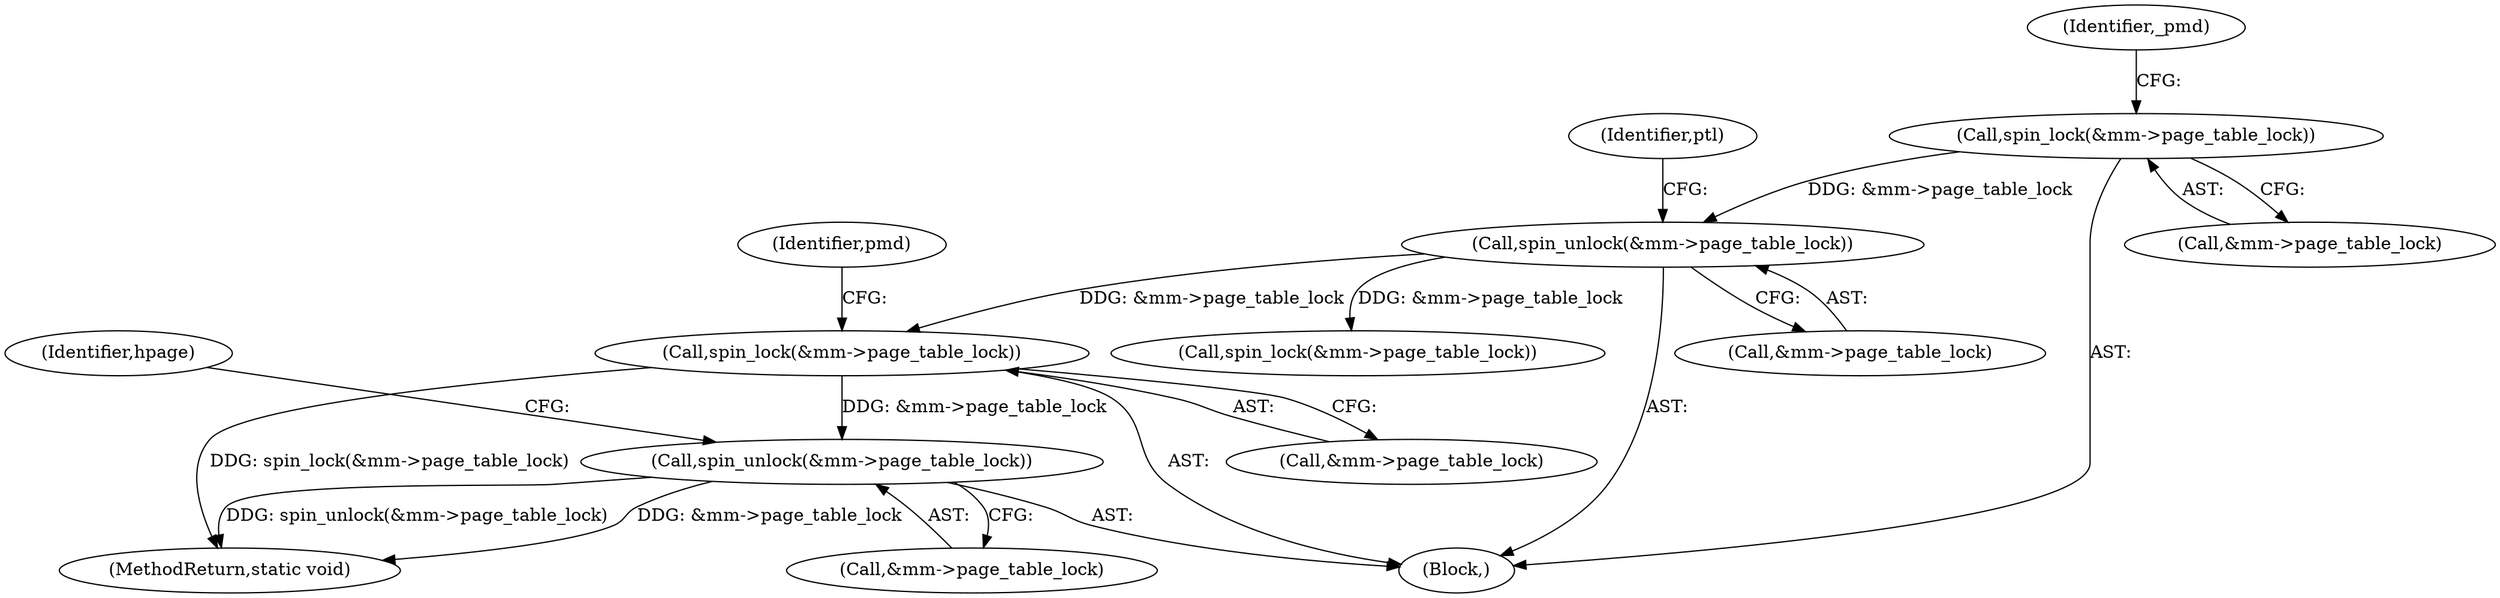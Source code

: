 digraph "0_linux_78f11a255749d09025f54d4e2df4fbcb031530e2@pointer" {
"1000395" [label="(Call,spin_lock(&mm->page_table_lock))"];
"1000302" [label="(Call,spin_unlock(&mm->page_table_lock))"];
"1000291" [label="(Call,spin_lock(&mm->page_table_lock))"];
"1000425" [label="(Call,spin_unlock(&mm->page_table_lock))"];
"1000324" [label="(Call,spin_lock(&mm->page_table_lock))"];
"1000308" [label="(Identifier,ptl)"];
"1000432" [label="(Identifier,hpage)"];
"1000292" [label="(Call,&mm->page_table_lock)"];
"1000303" [label="(Call,&mm->page_table_lock)"];
"1000291" [label="(Call,spin_lock(&mm->page_table_lock))"];
"1000395" [label="(Call,spin_lock(&mm->page_table_lock))"];
"1000115" [label="(Block,)"];
"1000297" [label="(Identifier,_pmd)"];
"1000426" [label="(Call,&mm->page_table_lock)"];
"1000396" [label="(Call,&mm->page_table_lock)"];
"1000449" [label="(MethodReturn,static void)"];
"1000404" [label="(Identifier,pmd)"];
"1000302" [label="(Call,spin_unlock(&mm->page_table_lock))"];
"1000425" [label="(Call,spin_unlock(&mm->page_table_lock))"];
"1000395" -> "1000115"  [label="AST: "];
"1000395" -> "1000396"  [label="CFG: "];
"1000396" -> "1000395"  [label="AST: "];
"1000404" -> "1000395"  [label="CFG: "];
"1000395" -> "1000449"  [label="DDG: spin_lock(&mm->page_table_lock)"];
"1000302" -> "1000395"  [label="DDG: &mm->page_table_lock"];
"1000395" -> "1000425"  [label="DDG: &mm->page_table_lock"];
"1000302" -> "1000115"  [label="AST: "];
"1000302" -> "1000303"  [label="CFG: "];
"1000303" -> "1000302"  [label="AST: "];
"1000308" -> "1000302"  [label="CFG: "];
"1000291" -> "1000302"  [label="DDG: &mm->page_table_lock"];
"1000302" -> "1000324"  [label="DDG: &mm->page_table_lock"];
"1000291" -> "1000115"  [label="AST: "];
"1000291" -> "1000292"  [label="CFG: "];
"1000292" -> "1000291"  [label="AST: "];
"1000297" -> "1000291"  [label="CFG: "];
"1000425" -> "1000115"  [label="AST: "];
"1000425" -> "1000426"  [label="CFG: "];
"1000426" -> "1000425"  [label="AST: "];
"1000432" -> "1000425"  [label="CFG: "];
"1000425" -> "1000449"  [label="DDG: &mm->page_table_lock"];
"1000425" -> "1000449"  [label="DDG: spin_unlock(&mm->page_table_lock)"];
}
